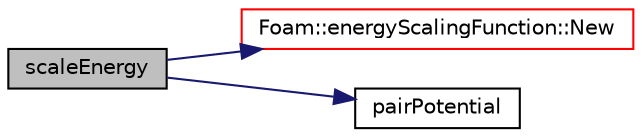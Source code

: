 digraph "scaleEnergy"
{
  bgcolor="transparent";
  edge [fontname="Helvetica",fontsize="10",labelfontname="Helvetica",labelfontsize="10"];
  node [fontname="Helvetica",fontsize="10",shape=record];
  rankdir="LR";
  Node1 [label="scaleEnergy",height=0.2,width=0.4,color="black", fillcolor="grey75", style="filled", fontcolor="black"];
  Node1 -> Node2 [color="midnightblue",fontsize="10",style="solid",fontname="Helvetica"];
  Node2 [label="Foam::energyScalingFunction::New",height=0.2,width=0.4,color="red",URL="$a00635.html#a661d34b34e5b563b12939501184d216e",tooltip="Return a reference to the selected viscosity model. "];
  Node1 -> Node3 [color="midnightblue",fontsize="10",style="solid",fontname="Helvetica"];
  Node3 [label="pairPotential",height=0.2,width=0.4,color="black",URL="$a01766.html#ab3f3321fcc9dbf0e200092a4589e0380",tooltip="Disallow copy construct. "];
}
